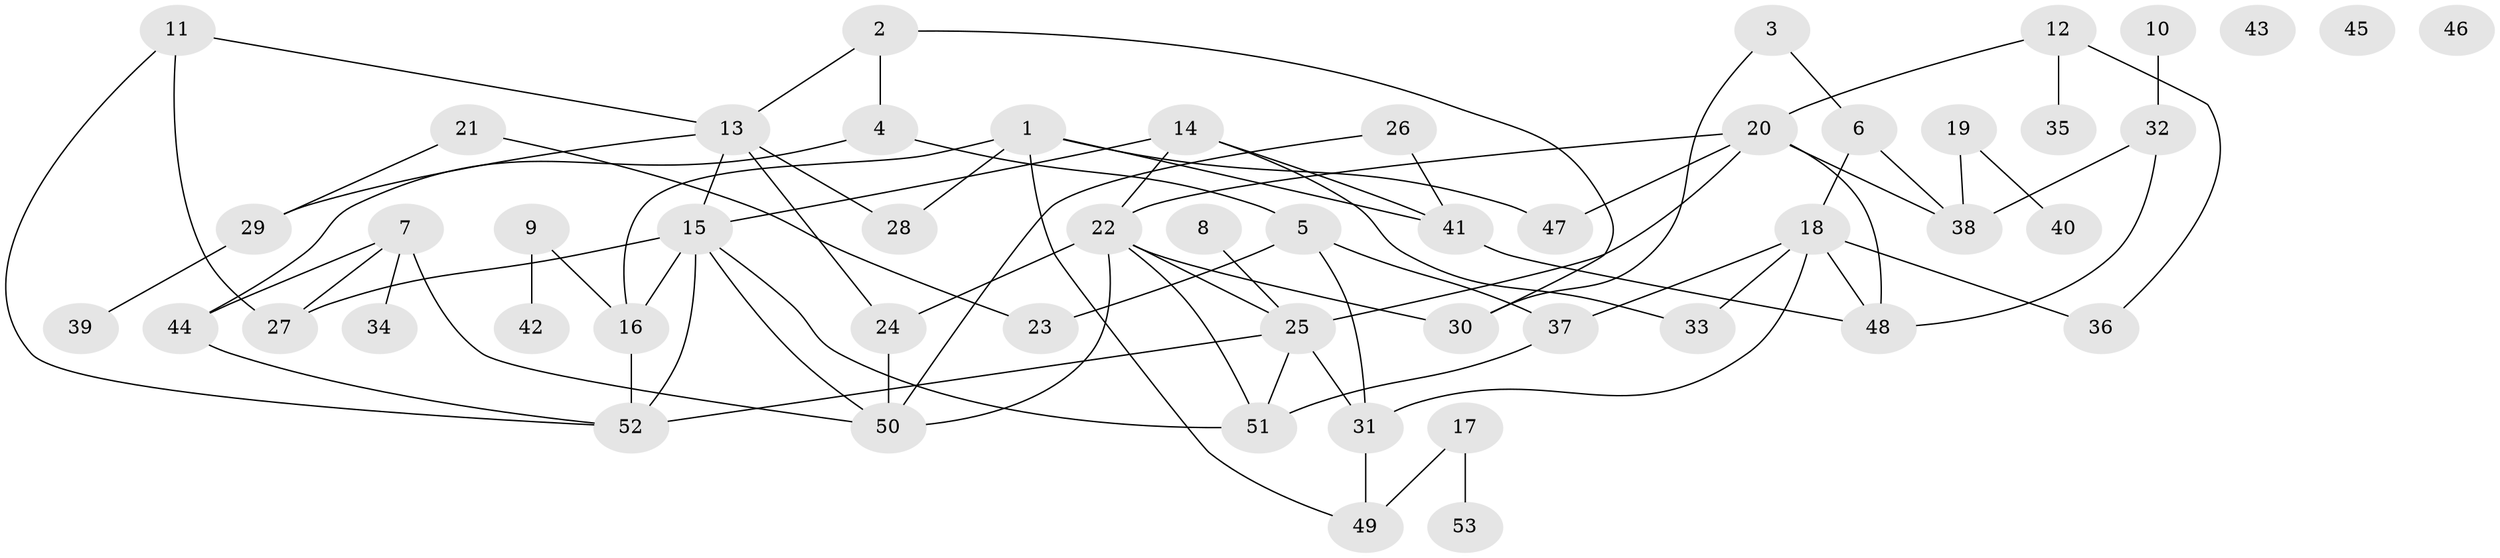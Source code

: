 // Generated by graph-tools (version 1.1) at 2025/25/03/09/25 03:25:19]
// undirected, 53 vertices, 79 edges
graph export_dot {
graph [start="1"]
  node [color=gray90,style=filled];
  1;
  2;
  3;
  4;
  5;
  6;
  7;
  8;
  9;
  10;
  11;
  12;
  13;
  14;
  15;
  16;
  17;
  18;
  19;
  20;
  21;
  22;
  23;
  24;
  25;
  26;
  27;
  28;
  29;
  30;
  31;
  32;
  33;
  34;
  35;
  36;
  37;
  38;
  39;
  40;
  41;
  42;
  43;
  44;
  45;
  46;
  47;
  48;
  49;
  50;
  51;
  52;
  53;
  1 -- 16;
  1 -- 28;
  1 -- 41;
  1 -- 47;
  1 -- 49;
  2 -- 4;
  2 -- 13;
  2 -- 30;
  3 -- 6;
  3 -- 30;
  4 -- 5;
  4 -- 44;
  5 -- 23;
  5 -- 31;
  5 -- 37;
  6 -- 18;
  6 -- 38;
  7 -- 27;
  7 -- 34;
  7 -- 44;
  7 -- 50;
  8 -- 25;
  9 -- 16;
  9 -- 42;
  10 -- 32;
  11 -- 13;
  11 -- 27;
  11 -- 52;
  12 -- 20;
  12 -- 35;
  12 -- 36;
  13 -- 15;
  13 -- 24;
  13 -- 28;
  13 -- 29;
  14 -- 15;
  14 -- 22;
  14 -- 33;
  14 -- 41;
  15 -- 16;
  15 -- 27;
  15 -- 50;
  15 -- 51;
  15 -- 52;
  16 -- 52;
  17 -- 49;
  17 -- 53;
  18 -- 31;
  18 -- 33;
  18 -- 36;
  18 -- 37;
  18 -- 48;
  19 -- 38;
  19 -- 40;
  20 -- 22;
  20 -- 25;
  20 -- 38;
  20 -- 47;
  20 -- 48;
  21 -- 23;
  21 -- 29;
  22 -- 24;
  22 -- 25;
  22 -- 30;
  22 -- 50;
  22 -- 51;
  24 -- 50;
  25 -- 31;
  25 -- 51;
  25 -- 52;
  26 -- 41;
  26 -- 50;
  29 -- 39;
  31 -- 49;
  32 -- 38;
  32 -- 48;
  37 -- 51;
  41 -- 48;
  44 -- 52;
}
